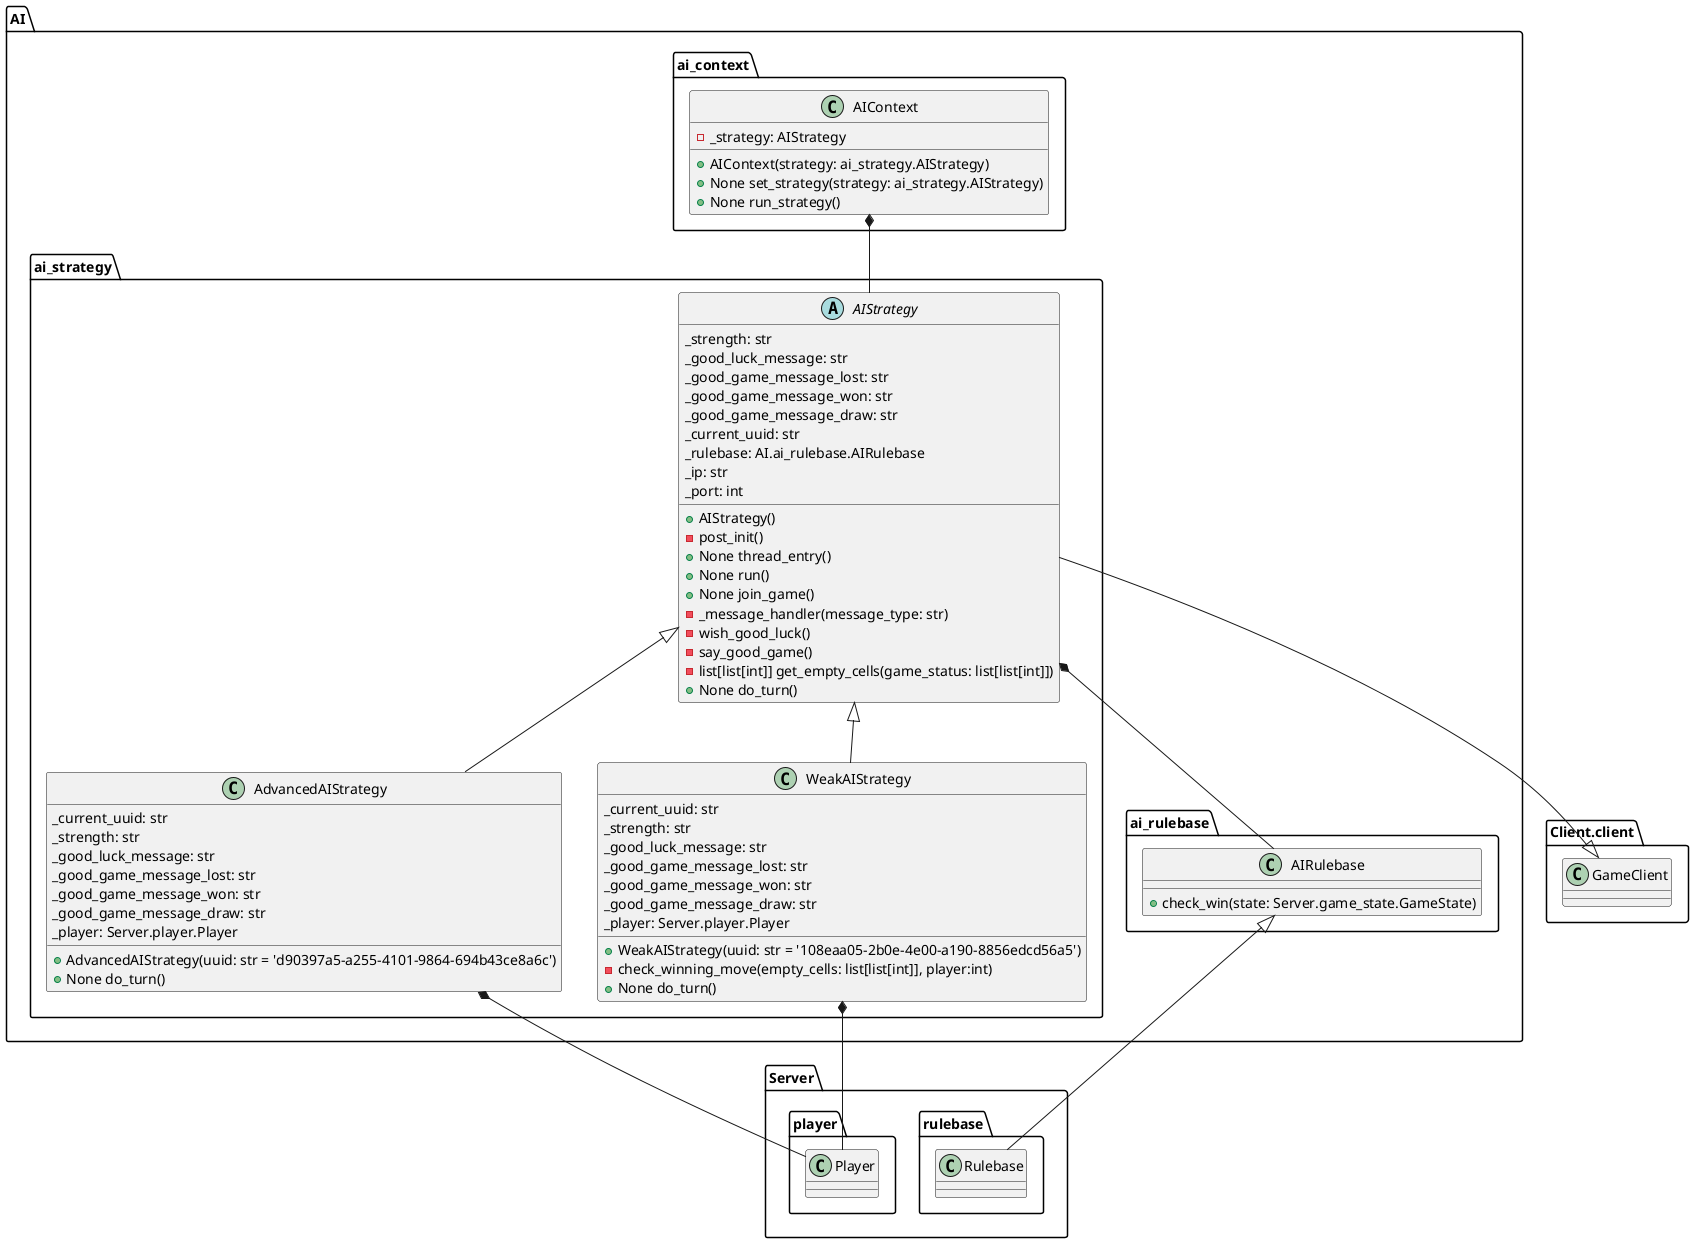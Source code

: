 @startuml AI
!pragma useIntermediatePackages false

class AI.ai_context.AIContext {
   - _strategy: AIStrategy

    + AIContext(strategy: ai_strategy.AIStrategy)
    + None set_strategy(strategy: ai_strategy.AIStrategy)
    + None run_strategy()
}
class AI.ai_rulebase.AIRulebase {
    + check_win(state: Server.game_state.GameState)
}
abstract class AI.ai_strategy.AIStrategy {
  _strength: str
  _good_luck_message: str
  _good_game_message_lost: str
  _good_game_message_won: str
  _good_game_message_draw: str
  _current_uuid: str
  _rulebase: AI.ai_rulebase.AIRulebase
  _ip: str
  _port: int

  + AIStrategy()
  - post_init()
  + None thread_entry()
  + None run()
  + None join_game()
  - _message_handler(message_type: str)
  - wish_good_luck()
  - say_good_game()
  - list[list[int]] get_empty_cells(game_status: list[list[int]])
  + None do_turn()
}

class AI.ai_strategy.AdvancedAIStrategy {
  _current_uuid: str
  _strength: str
  _good_luck_message: str
  _good_game_message_lost: str
  _good_game_message_won: str
  _good_game_message_draw: str
  _player: Server.player.Player

  + AdvancedAIStrategy(uuid: str = 'd90397a5-a255-4101-9864-694b43ce8a6c')
  + None do_turn()
}

class AI.ai_strategy.WeakAIStrategy {
  _current_uuid: str
  _strength: str
  _good_luck_message: str
  _good_game_message_lost: str
  _good_game_message_won: str
  _good_game_message_draw: str
  _player: Server.player.Player

    + WeakAIStrategy(uuid: str = '108eaa05-2b0e-4e00-a190-8856edcd56a5')
    - check_winning_move(empty_cells: list[list[int]], player:int)
    + None do_turn()
}

AI.ai_context.AIContext *-- AI.ai_strategy.AIStrategy
AI.ai_strategy.AIStrategy <|-- AI.ai_strategy.AdvancedAIStrategy
AI.ai_strategy.AIStrategy <|-- AI.ai_strategy.WeakAIStrategy
AI.ai_strategy.AIStrategy *-- AI.ai_rulebase.AIRulebase
AI.ai_strategy.AIStrategy --|> Client.client.GameClient
AI.ai_rulebase.AIRulebase <|-- Server.rulebase.Rulebase

AI.ai_strategy.AdvancedAIStrategy *-- Server.player.Player
AI.ai_strategy.WeakAIStrategy *-- Server.player.Player

@enduml

